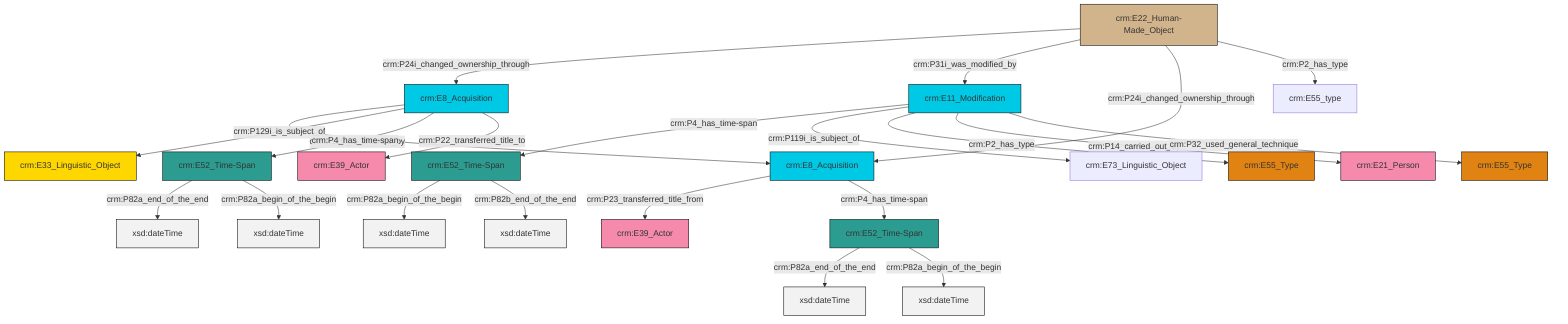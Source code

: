 graph TD
classDef Literal fill:#f2f2f2,stroke:#000000;
classDef CRM_Entity fill:#FFFFFF,stroke:#000000;
classDef Temporal_Entity fill:#00C9E6, stroke:#000000;
classDef Type fill:#E18312, stroke:#000000;
classDef Time-Span fill:#2C9C91, stroke:#000000;
classDef Appellation fill:#FFEB7F, stroke:#000000;
classDef Place fill:#008836, stroke:#000000;
classDef Persistent_Item fill:#B266B2, stroke:#000000;
classDef Conceptual_Object fill:#FFD700, stroke:#000000;
classDef Physical_Thing fill:#D2B48C, stroke:#000000;
classDef Actor fill:#f58aad, stroke:#000000;
classDef PC_Classes fill:#4ce600, stroke:#000000;
classDef Multi fill:#cccccc,stroke:#000000;

0["crm:E22_Human-Made_Object"]:::Physical_Thing -->|crm:P24i_changed_ownership_through| 1["crm:E8_Acquisition"]:::Temporal_Entity
2["crm:E52_Time-Span"]:::Time-Span -->|crm:P82a_end_of_the_end| 3[xsd:dateTime]:::Literal
1["crm:E8_Acquisition"]:::Temporal_Entity -->|crm:P115i_is_finished_by| 4["crm:E8_Acquisition"]:::Temporal_Entity
5["crm:E11_Modification"]:::Temporal_Entity -->|crm:P4_has_time-span| 6["crm:E52_Time-Span"]:::Time-Span
7["crm:E52_Time-Span"]:::Time-Span -->|crm:P82a_end_of_the_end| 8[xsd:dateTime]:::Literal
0["crm:E22_Human-Made_Object"]:::Physical_Thing -->|crm:P31i_was_modified_by| 5["crm:E11_Modification"]:::Temporal_Entity
5["crm:E11_Modification"]:::Temporal_Entity -->|crm:P119i_is_subject_of| 10["crm:E73_Linguistic_Object"]:::Default
0["crm:E22_Human-Made_Object"]:::Physical_Thing -->|crm:P24i_changed_ownership_through| 4["crm:E8_Acquisition"]:::Temporal_Entity
5["crm:E11_Modification"]:::Temporal_Entity -->|crm:P2_has_type| 11["crm:E55_Type"]:::Type
6["crm:E52_Time-Span"]:::Time-Span -->|crm:P82a_begin_of_the_begin| 19[xsd:dateTime]:::Literal
2["crm:E52_Time-Span"]:::Time-Span -->|crm:P82a_begin_of_the_begin| 20[xsd:dateTime]:::Literal
1["crm:E8_Acquisition"]:::Temporal_Entity -->|crm:P129i_is_subject_of| 17["crm:E33_Linguistic_Object"]:::Conceptual_Object
4["crm:E8_Acquisition"]:::Temporal_Entity -->|crm:P23_transferred_title_from| 25["crm:E39_Actor"]:::Actor
6["crm:E52_Time-Span"]:::Time-Span -->|crm:P82b_end_of_the_end| 26[xsd:dateTime]:::Literal
1["crm:E8_Acquisition"]:::Temporal_Entity -->|crm:P4_has_time-span| 7["crm:E52_Time-Span"]:::Time-Span
4["crm:E8_Acquisition"]:::Temporal_Entity -->|crm:P4_has_time-span| 2["crm:E52_Time-Span"]:::Time-Span
0["crm:E22_Human-Made_Object"]:::Physical_Thing -->|crm:P2_has_type| 31["crm:E55_type"]:::Default
5["crm:E11_Modification"]:::Temporal_Entity -->|crm:P14_carried_out_by| 13["crm:E21_Person"]:::Actor
1["crm:E8_Acquisition"]:::Temporal_Entity -->|crm:P22_transferred_title_to| 21["crm:E39_Actor"]:::Actor
5["crm:E11_Modification"]:::Temporal_Entity -->|crm:P32_used_general_technique| 28["crm:E55_Type"]:::Type
7["crm:E52_Time-Span"]:::Time-Span -->|crm:P82a_begin_of_the_begin| 34[xsd:dateTime]:::Literal